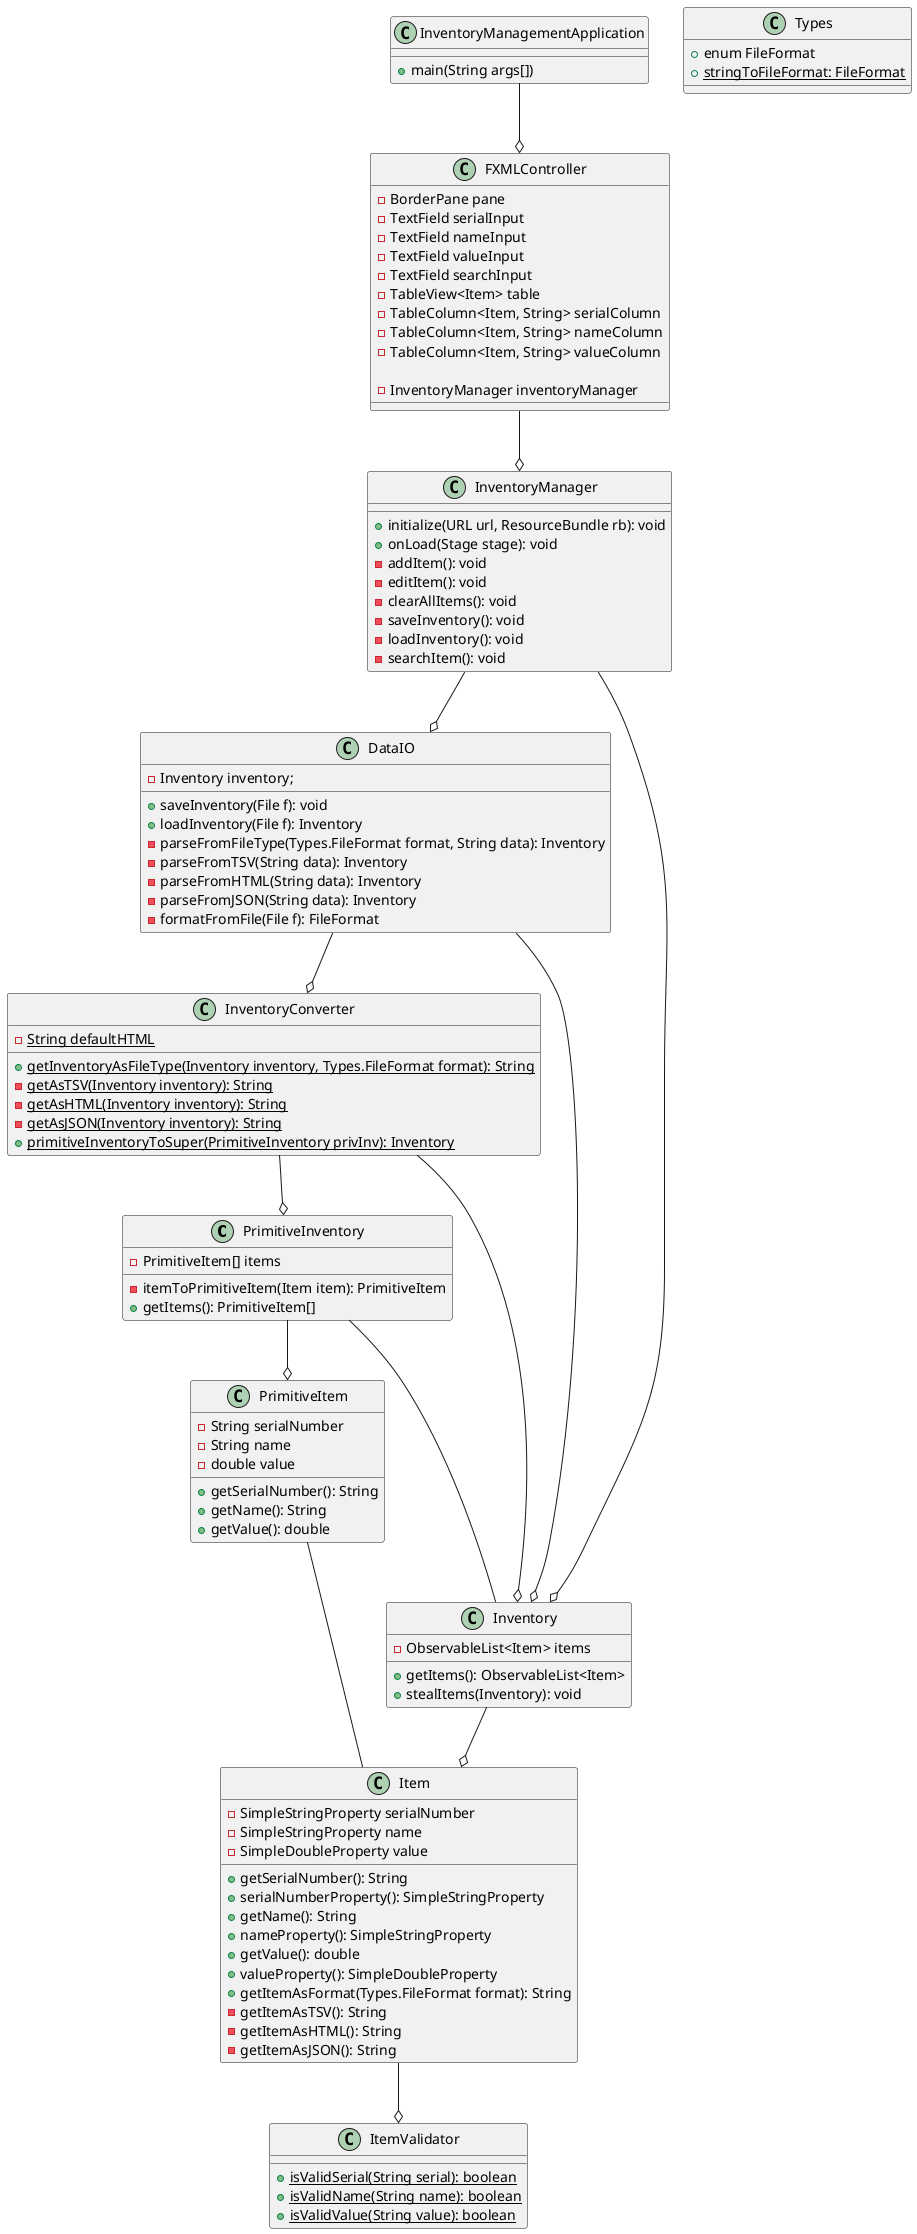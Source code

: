 @startuml

PrimitiveInventory --o PrimitiveItem
PrimitiveInventory --- Inventory
PrimitiveItem --- Item

InventoryManagementApplication --o FXMLController
FXMLController --o InventoryManager
InventoryManager --o Inventory
Inventory --o Item
InventoryManager --o DataIO
DataIO --o InventoryConverter
DataIO --o Inventory
InventoryConverter --o Inventory
Item --o ItemValidator
InventoryConverter --o PrimitiveInventory

class InventoryManagementApplication {
    +main(String args[])
}

class FXMLController {
        -BorderPane pane
        -TextField serialInput
        -TextField nameInput
        -TextField valueInput
        -TextField searchInput
        -TableView<Item> table
        -TableColumn<Item, String> serialColumn
        -TableColumn<Item, String> nameColumn
        -TableColumn<Item, String> valueColumn

        -InventoryManager inventoryManager
}

class InventoryManager {
    +initialize(URL url, ResourceBundle rb): void
    +onLoad(Stage stage): void
    -addItem(): void
    -editItem(): void
    -clearAllItems(): void
    -saveInventory(): void
    -loadInventory(): void
    -searchItem(): void
}

class Types {
    +enum FileFormat
    +{static}stringToFileFormat: FileFormat
}

class PrimitiveInventory {
    -PrimitiveItem[] items

    -itemToPrimitiveItem(Item item): PrimitiveItem
    +getItems(): PrimitiveItem[]
}

class PrimitiveItem {
    -String serialNumber
    -String name
    -double value

    +getSerialNumber(): String
    +getName(): String
    +getValue(): double
}

class Inventory {
    -ObservableList<Item> items

    +getItems(): ObservableList<Item>
    +stealItems(Inventory): void
}

class Item {
    -SimpleStringProperty serialNumber
    -SimpleStringProperty name
    -SimpleDoubleProperty value

    +getSerialNumber(): String
    +serialNumberProperty(): SimpleStringProperty
    +getName(): String
    +nameProperty(): SimpleStringProperty
    +getValue(): double
    +valueProperty(): SimpleDoubleProperty
    +getItemAsFormat(Types.FileFormat format): String
    -getItemAsTSV(): String
    -getItemAsHTML(): String
    -getItemAsJSON(): String
}

class DataIO {
    -Inventory inventory;

    +saveInventory(File f): void
    +loadInventory(File f): Inventory
    -parseFromFileType(Types.FileFormat format, String data): Inventory
    -parseFromTSV(String data): Inventory
    -parseFromHTML(String data): Inventory
    -parseFromJSON(String data): Inventory
    -formatFromFile(File f): FileFormat
}

class InventoryConverter {
    -{static} String defaultHTML

    +{static} getInventoryAsFileType(Inventory inventory, Types.FileFormat format): String
    -{static} getAsTSV(Inventory inventory): String
    -{static} getAsHTML(Inventory inventory): String
    -{static} getAsJSON(Inventory inventory): String
    +{static} primitiveInventoryToSuper(PrimitiveInventory privInv): Inventory
}

class ItemValidator {
    +{static}isValidSerial(String serial): boolean
    +{static}isValidName(String name): boolean
    +{static}isValidValue(String value): boolean
}

@enduml